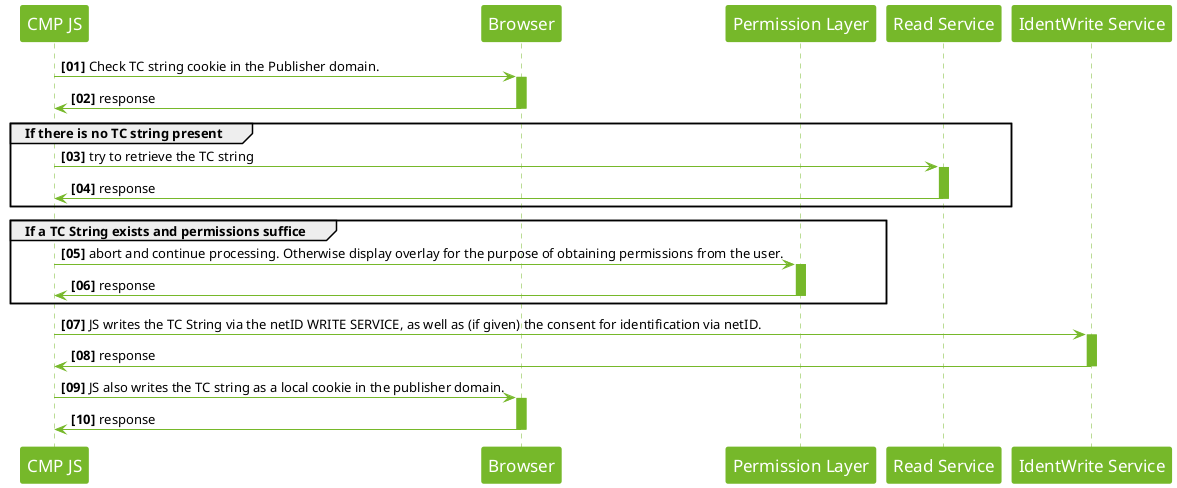 @startuml

skinparam sequence {
	ArrowColor #76b82a
	ActorBorderColor #76b82a
    ActorBackgroundColor #FFF
	ActorFontColor #000
    ActorFontName Arial
	ActorFontSize 17

	LifeLineBorderColor #76b82a
	LifeLineBackgroundColor #76b82a
	
	ParticipantBorderColor #76b82a
	ParticipantBackgroundColor #76b82a
	ParticipantFontName Arial
	ParticipantFontSize 17
	ParticipantFontColor #FFF

}

autonumber "<b>[00]"
participant  "CMP JS" as cmp
participant  "Browser" as br
participant  "Permission Layer" as pl
participant  "Read Service" as rs
participant  "IdentWrite Service" as ws

cmp -> br : Check TC string cookie in the Publisher domain.
activate br
br -> cmp : response
deactivate br
group If there is no TC string present
    cmp -> rs : try to retrieve the TC string
    activate rs
    rs -> cmp : response
    deactivate rs
    end
group If a TC String exists and permissions suffice
    cmp -> pl : abort and continue processing. Otherwise display overlay for the purpose of obtaining permissions from the user.
    activate pl
    pl -> cmp : response
    deactivate pl
    end
cmp -> ws : JS writes the TC String via the netID WRITE SERVICE, as well as (if given) the consent for identification via netID.
activate ws
ws -> cmp : response
deactivate ws
cmp -> br : JS also writes the TC string as a local cookie in the publisher domain.
activate br
br -> cmp : response
deactivate br
@enduml